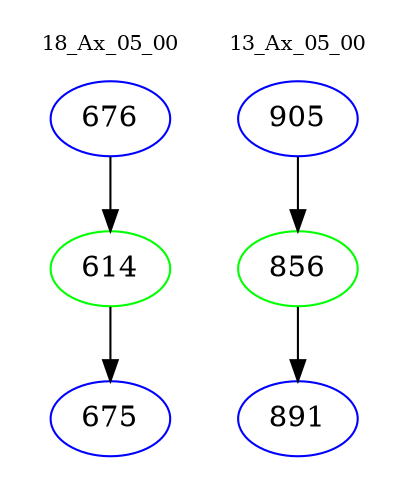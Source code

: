 digraph{
subgraph cluster_0 {
color = white
label = "18_Ax_05_00";
fontsize=10;
T0_676 [label="676", color="blue"]
T0_676 -> T0_614 [color="black"]
T0_614 [label="614", color="green"]
T0_614 -> T0_675 [color="black"]
T0_675 [label="675", color="blue"]
}
subgraph cluster_1 {
color = white
label = "13_Ax_05_00";
fontsize=10;
T1_905 [label="905", color="blue"]
T1_905 -> T1_856 [color="black"]
T1_856 [label="856", color="green"]
T1_856 -> T1_891 [color="black"]
T1_891 [label="891", color="blue"]
}
}
